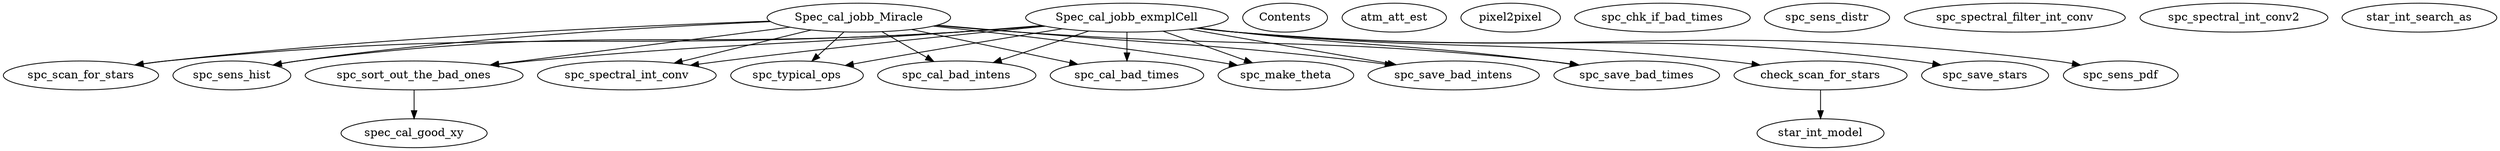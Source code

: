 /* Created by mdot for Matlab */
digraph m2html {
  Spec_cal_jobb_Miracle -> spc_cal_bad_intens;
  Spec_cal_jobb_Miracle -> spc_cal_bad_times;
  Spec_cal_jobb_Miracle -> spc_make_theta;
  Spec_cal_jobb_Miracle -> spc_save_bad_intens;
  Spec_cal_jobb_Miracle -> spc_save_bad_times;
  Spec_cal_jobb_Miracle -> spc_scan_for_stars;
  Spec_cal_jobb_Miracle -> spc_sens_hist;
  Spec_cal_jobb_Miracle -> spc_sort_out_the_bad_ones;
  Spec_cal_jobb_Miracle -> spc_spectral_int_conv;
  Spec_cal_jobb_Miracle -> spc_typical_ops;
  Spec_cal_jobb_exmplCell -> check_scan_for_stars;
  Spec_cal_jobb_exmplCell -> spc_cal_bad_intens;
  Spec_cal_jobb_exmplCell -> spc_cal_bad_times;
  Spec_cal_jobb_exmplCell -> spc_make_theta;
  Spec_cal_jobb_exmplCell -> spc_save_bad_intens;
  Spec_cal_jobb_exmplCell -> spc_save_bad_times;
  Spec_cal_jobb_exmplCell -> spc_save_stars;
  Spec_cal_jobb_exmplCell -> spc_scan_for_stars;
  Spec_cal_jobb_exmplCell -> spc_sens_hist;
  Spec_cal_jobb_exmplCell -> spc_sens_pdf;
  Spec_cal_jobb_exmplCell -> spc_sort_out_the_bad_ones;
  Spec_cal_jobb_exmplCell -> spc_spectral_int_conv;
  Spec_cal_jobb_exmplCell -> spc_typical_ops;
  check_scan_for_stars -> star_int_model;
  spc_sort_out_the_bad_ones -> spec_cal_good_xy;

  Contents [URL="Contents.html"];
  Spec_cal_jobb_Miracle [URL="Spec_cal_jobb_Miracle.html"];
  Spec_cal_jobb_exmplCell [URL="Spec_cal_jobb_exmplCell.html"];
  atm_att_est [URL="atm_att_est.html"];
  check_scan_for_stars [URL="check_scan_for_stars.html"];
  pixel2pixel [URL="pixel2pixel.html"];
  spc_cal_bad_intens [URL="spc_cal_bad_intens.html"];
  spc_cal_bad_times [URL="spc_cal_bad_times.html"];
  spc_chk_if_bad_times [URL="spc_chk_if_bad_times.html"];
  spc_make_theta [URL="spc_make_theta.html"];
  spc_save_bad_intens [URL="spc_save_bad_intens.html"];
  spc_save_bad_times [URL="spc_save_bad_times.html"];
  spc_save_stars [URL="spc_save_stars.html"];
  spc_scan_for_stars [URL="spc_scan_for_stars.html"];
  spc_sens_distr [URL="spc_sens_distr.html"];
  spc_sens_hist [URL="spc_sens_hist.html"];
  spc_sens_pdf [URL="spc_sens_pdf.html"];
  spc_sort_out_the_bad_ones [URL="spc_sort_out_the_bad_ones.html"];
  spc_spectral_filter_int_conv [URL="spc_spectral_filter_int_conv.html"];
  spc_spectral_int_conv [URL="spc_spectral_int_conv.html"];
  spc_spectral_int_conv2 [URL="spc_spectral_int_conv2.html"];
  spc_typical_ops [URL="spc_typical_ops.html"];
  spec_cal_good_xy [URL="spec_cal_good_xy.html"];
  star_int_model [URL="star_int_model.html"];
  star_int_search_as [URL="star_int_search_as.html"];
}